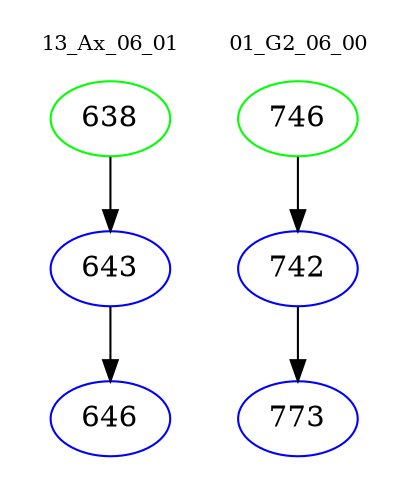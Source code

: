 digraph{
subgraph cluster_0 {
color = white
label = "13_Ax_06_01";
fontsize=10;
T0_638 [label="638", color="green"]
T0_638 -> T0_643 [color="black"]
T0_643 [label="643", color="blue"]
T0_643 -> T0_646 [color="black"]
T0_646 [label="646", color="blue"]
}
subgraph cluster_1 {
color = white
label = "01_G2_06_00";
fontsize=10;
T1_746 [label="746", color="green"]
T1_746 -> T1_742 [color="black"]
T1_742 [label="742", color="blue"]
T1_742 -> T1_773 [color="black"]
T1_773 [label="773", color="blue"]
}
}
